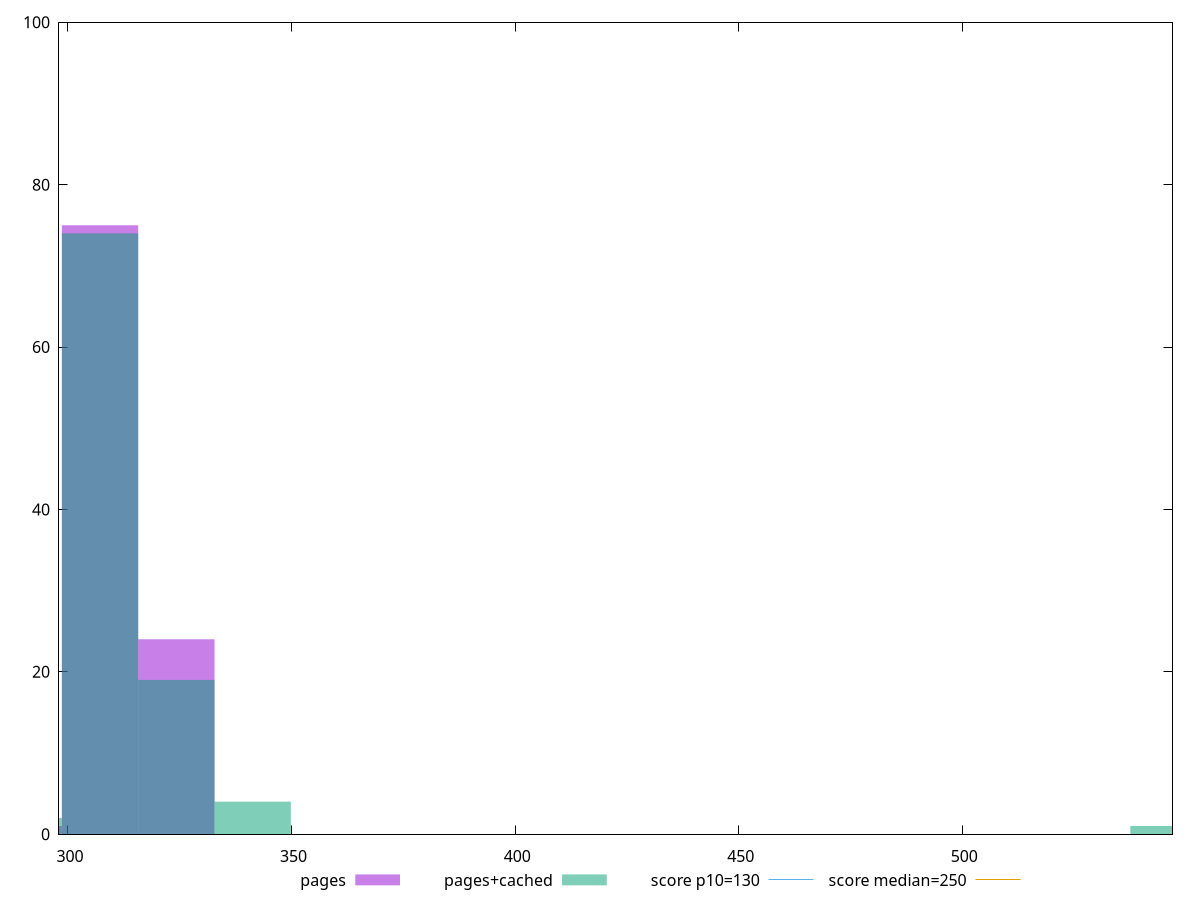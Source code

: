 reset

$pages <<EOF
307.1771417415857 75
324.2425385050071 24
290.1117449781642 1
EOF

$pagesCached <<EOF
546.0926964294856 1
307.1771417415857 74
324.2425385050071 19
341.30793526842854 4
290.1117449781642 2
EOF

set key outside below
set boxwidth 17.065396763421425
set xrange [297.9999999999991:546.9999999999982]
set yrange [0:100]
set trange [0:100]
set style fill transparent solid 0.5 noborder

set parametric
set terminal svg size 640, 500 enhanced background rgb 'white'
set output "report_00018_2021-02-10T15-25-16.877Z/max-potential-fid/comparison/histogram/0_vs_1.svg"

plot $pages title "pages" with boxes, \
     $pagesCached title "pages+cached" with boxes, \
     130,t title "score p10=130", \
     250,t title "score median=250"

reset
